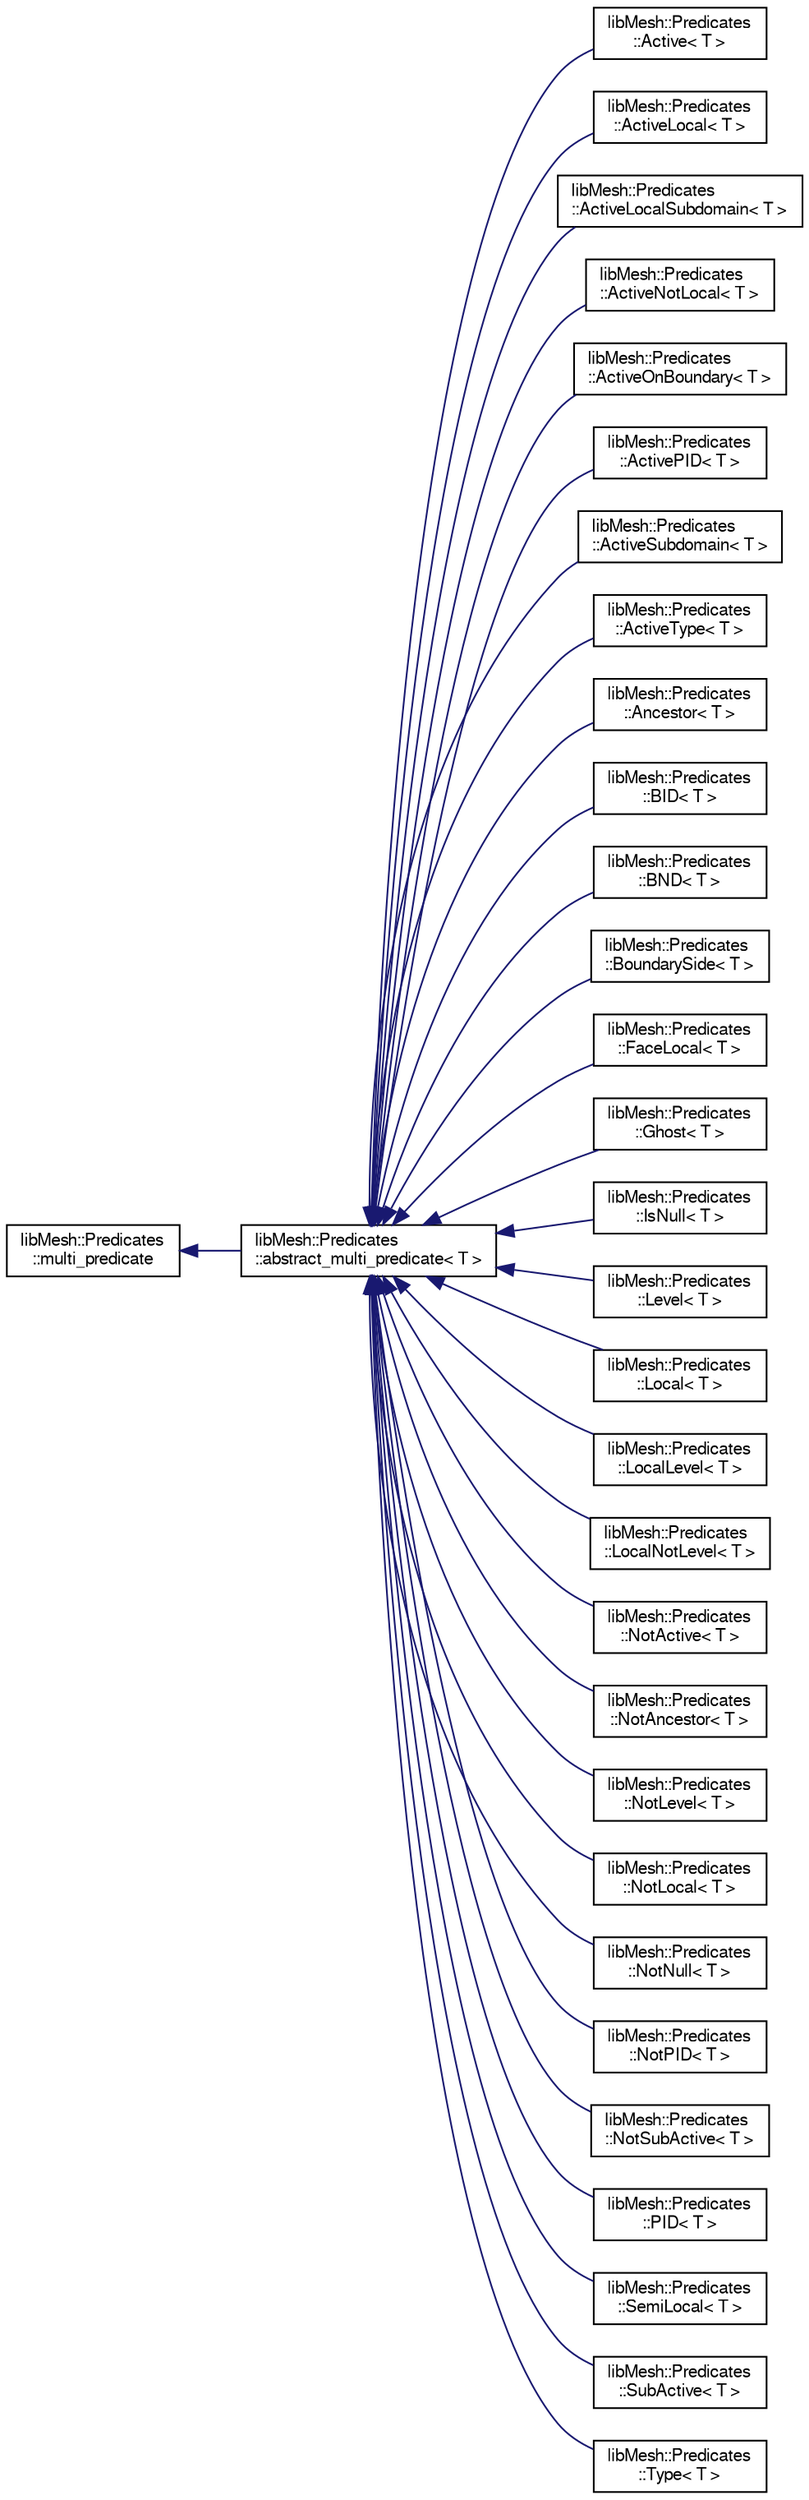 digraph "Graphical Class Hierarchy"
{
  edge [fontname="FreeSans",fontsize="10",labelfontname="FreeSans",labelfontsize="10"];
  node [fontname="FreeSans",fontsize="10",shape=record];
  rankdir="LR";
  Node1 [label="libMesh::Predicates\l::multi_predicate",height=0.2,width=0.4,color="black", fillcolor="white", style="filled",URL="$structlibMesh_1_1Predicates_1_1multi__predicate.html"];
  Node1 -> Node2 [dir="back",color="midnightblue",fontsize="10",style="solid",fontname="FreeSans"];
  Node2 [label="libMesh::Predicates\l::abstract_multi_predicate\< T \>",height=0.2,width=0.4,color="black", fillcolor="white", style="filled",URL="$structlibMesh_1_1Predicates_1_1abstract__multi__predicate.html"];
  Node2 -> Node3 [dir="back",color="midnightblue",fontsize="10",style="solid",fontname="FreeSans"];
  Node3 [label="libMesh::Predicates\l::Active\< T \>",height=0.2,width=0.4,color="black", fillcolor="white", style="filled",URL="$structlibMesh_1_1Predicates_1_1Active.html"];
  Node2 -> Node4 [dir="back",color="midnightblue",fontsize="10",style="solid",fontname="FreeSans"];
  Node4 [label="libMesh::Predicates\l::ActiveLocal\< T \>",height=0.2,width=0.4,color="black", fillcolor="white", style="filled",URL="$structlibMesh_1_1Predicates_1_1ActiveLocal.html"];
  Node2 -> Node5 [dir="back",color="midnightblue",fontsize="10",style="solid",fontname="FreeSans"];
  Node5 [label="libMesh::Predicates\l::ActiveLocalSubdomain\< T \>",height=0.2,width=0.4,color="black", fillcolor="white", style="filled",URL="$structlibMesh_1_1Predicates_1_1ActiveLocalSubdomain.html"];
  Node2 -> Node6 [dir="back",color="midnightblue",fontsize="10",style="solid",fontname="FreeSans"];
  Node6 [label="libMesh::Predicates\l::ActiveNotLocal\< T \>",height=0.2,width=0.4,color="black", fillcolor="white", style="filled",URL="$structlibMesh_1_1Predicates_1_1ActiveNotLocal.html"];
  Node2 -> Node7 [dir="back",color="midnightblue",fontsize="10",style="solid",fontname="FreeSans"];
  Node7 [label="libMesh::Predicates\l::ActiveOnBoundary\< T \>",height=0.2,width=0.4,color="black", fillcolor="white", style="filled",URL="$structlibMesh_1_1Predicates_1_1ActiveOnBoundary.html"];
  Node2 -> Node8 [dir="back",color="midnightblue",fontsize="10",style="solid",fontname="FreeSans"];
  Node8 [label="libMesh::Predicates\l::ActivePID\< T \>",height=0.2,width=0.4,color="black", fillcolor="white", style="filled",URL="$structlibMesh_1_1Predicates_1_1ActivePID.html"];
  Node2 -> Node9 [dir="back",color="midnightblue",fontsize="10",style="solid",fontname="FreeSans"];
  Node9 [label="libMesh::Predicates\l::ActiveSubdomain\< T \>",height=0.2,width=0.4,color="black", fillcolor="white", style="filled",URL="$structlibMesh_1_1Predicates_1_1ActiveSubdomain.html"];
  Node2 -> Node10 [dir="back",color="midnightblue",fontsize="10",style="solid",fontname="FreeSans"];
  Node10 [label="libMesh::Predicates\l::ActiveType\< T \>",height=0.2,width=0.4,color="black", fillcolor="white", style="filled",URL="$structlibMesh_1_1Predicates_1_1ActiveType.html"];
  Node2 -> Node11 [dir="back",color="midnightblue",fontsize="10",style="solid",fontname="FreeSans"];
  Node11 [label="libMesh::Predicates\l::Ancestor\< T \>",height=0.2,width=0.4,color="black", fillcolor="white", style="filled",URL="$structlibMesh_1_1Predicates_1_1Ancestor.html"];
  Node2 -> Node12 [dir="back",color="midnightblue",fontsize="10",style="solid",fontname="FreeSans"];
  Node12 [label="libMesh::Predicates\l::BID\< T \>",height=0.2,width=0.4,color="black", fillcolor="white", style="filled",URL="$structlibMesh_1_1Predicates_1_1BID.html"];
  Node2 -> Node13 [dir="back",color="midnightblue",fontsize="10",style="solid",fontname="FreeSans"];
  Node13 [label="libMesh::Predicates\l::BND\< T \>",height=0.2,width=0.4,color="black", fillcolor="white", style="filled",URL="$structlibMesh_1_1Predicates_1_1BND.html"];
  Node2 -> Node14 [dir="back",color="midnightblue",fontsize="10",style="solid",fontname="FreeSans"];
  Node14 [label="libMesh::Predicates\l::BoundarySide\< T \>",height=0.2,width=0.4,color="black", fillcolor="white", style="filled",URL="$structlibMesh_1_1Predicates_1_1BoundarySide.html"];
  Node2 -> Node15 [dir="back",color="midnightblue",fontsize="10",style="solid",fontname="FreeSans"];
  Node15 [label="libMesh::Predicates\l::FaceLocal\< T \>",height=0.2,width=0.4,color="black", fillcolor="white", style="filled",URL="$structlibMesh_1_1Predicates_1_1FaceLocal.html"];
  Node2 -> Node16 [dir="back",color="midnightblue",fontsize="10",style="solid",fontname="FreeSans"];
  Node16 [label="libMesh::Predicates\l::Ghost\< T \>",height=0.2,width=0.4,color="black", fillcolor="white", style="filled",URL="$structlibMesh_1_1Predicates_1_1Ghost.html"];
  Node2 -> Node17 [dir="back",color="midnightblue",fontsize="10",style="solid",fontname="FreeSans"];
  Node17 [label="libMesh::Predicates\l::IsNull\< T \>",height=0.2,width=0.4,color="black", fillcolor="white", style="filled",URL="$structlibMesh_1_1Predicates_1_1IsNull.html"];
  Node2 -> Node18 [dir="back",color="midnightblue",fontsize="10",style="solid",fontname="FreeSans"];
  Node18 [label="libMesh::Predicates\l::Level\< T \>",height=0.2,width=0.4,color="black", fillcolor="white", style="filled",URL="$structlibMesh_1_1Predicates_1_1Level.html"];
  Node2 -> Node19 [dir="back",color="midnightblue",fontsize="10",style="solid",fontname="FreeSans"];
  Node19 [label="libMesh::Predicates\l::Local\< T \>",height=0.2,width=0.4,color="black", fillcolor="white", style="filled",URL="$structlibMesh_1_1Predicates_1_1Local.html"];
  Node2 -> Node20 [dir="back",color="midnightblue",fontsize="10",style="solid",fontname="FreeSans"];
  Node20 [label="libMesh::Predicates\l::LocalLevel\< T \>",height=0.2,width=0.4,color="black", fillcolor="white", style="filled",URL="$structlibMesh_1_1Predicates_1_1LocalLevel.html"];
  Node2 -> Node21 [dir="back",color="midnightblue",fontsize="10",style="solid",fontname="FreeSans"];
  Node21 [label="libMesh::Predicates\l::LocalNotLevel\< T \>",height=0.2,width=0.4,color="black", fillcolor="white", style="filled",URL="$structlibMesh_1_1Predicates_1_1LocalNotLevel.html"];
  Node2 -> Node22 [dir="back",color="midnightblue",fontsize="10",style="solid",fontname="FreeSans"];
  Node22 [label="libMesh::Predicates\l::NotActive\< T \>",height=0.2,width=0.4,color="black", fillcolor="white", style="filled",URL="$structlibMesh_1_1Predicates_1_1NotActive.html"];
  Node2 -> Node23 [dir="back",color="midnightblue",fontsize="10",style="solid",fontname="FreeSans"];
  Node23 [label="libMesh::Predicates\l::NotAncestor\< T \>",height=0.2,width=0.4,color="black", fillcolor="white", style="filled",URL="$structlibMesh_1_1Predicates_1_1NotAncestor.html"];
  Node2 -> Node24 [dir="back",color="midnightblue",fontsize="10",style="solid",fontname="FreeSans"];
  Node24 [label="libMesh::Predicates\l::NotLevel\< T \>",height=0.2,width=0.4,color="black", fillcolor="white", style="filled",URL="$structlibMesh_1_1Predicates_1_1NotLevel.html"];
  Node2 -> Node25 [dir="back",color="midnightblue",fontsize="10",style="solid",fontname="FreeSans"];
  Node25 [label="libMesh::Predicates\l::NotLocal\< T \>",height=0.2,width=0.4,color="black", fillcolor="white", style="filled",URL="$structlibMesh_1_1Predicates_1_1NotLocal.html"];
  Node2 -> Node26 [dir="back",color="midnightblue",fontsize="10",style="solid",fontname="FreeSans"];
  Node26 [label="libMesh::Predicates\l::NotNull\< T \>",height=0.2,width=0.4,color="black", fillcolor="white", style="filled",URL="$structlibMesh_1_1Predicates_1_1NotNull.html"];
  Node2 -> Node27 [dir="back",color="midnightblue",fontsize="10",style="solid",fontname="FreeSans"];
  Node27 [label="libMesh::Predicates\l::NotPID\< T \>",height=0.2,width=0.4,color="black", fillcolor="white", style="filled",URL="$structlibMesh_1_1Predicates_1_1NotPID.html"];
  Node2 -> Node28 [dir="back",color="midnightblue",fontsize="10",style="solid",fontname="FreeSans"];
  Node28 [label="libMesh::Predicates\l::NotSubActive\< T \>",height=0.2,width=0.4,color="black", fillcolor="white", style="filled",URL="$structlibMesh_1_1Predicates_1_1NotSubActive.html"];
  Node2 -> Node29 [dir="back",color="midnightblue",fontsize="10",style="solid",fontname="FreeSans"];
  Node29 [label="libMesh::Predicates\l::PID\< T \>",height=0.2,width=0.4,color="black", fillcolor="white", style="filled",URL="$structlibMesh_1_1Predicates_1_1PID.html"];
  Node2 -> Node30 [dir="back",color="midnightblue",fontsize="10",style="solid",fontname="FreeSans"];
  Node30 [label="libMesh::Predicates\l::SemiLocal\< T \>",height=0.2,width=0.4,color="black", fillcolor="white", style="filled",URL="$structlibMesh_1_1Predicates_1_1SemiLocal.html"];
  Node2 -> Node31 [dir="back",color="midnightblue",fontsize="10",style="solid",fontname="FreeSans"];
  Node31 [label="libMesh::Predicates\l::SubActive\< T \>",height=0.2,width=0.4,color="black", fillcolor="white", style="filled",URL="$structlibMesh_1_1Predicates_1_1SubActive.html"];
  Node2 -> Node32 [dir="back",color="midnightblue",fontsize="10",style="solid",fontname="FreeSans"];
  Node32 [label="libMesh::Predicates\l::Type\< T \>",height=0.2,width=0.4,color="black", fillcolor="white", style="filled",URL="$structlibMesh_1_1Predicates_1_1Type.html"];
}
